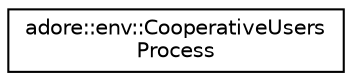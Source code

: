 digraph "Graphical Class Hierarchy"
{
 // LATEX_PDF_SIZE
  edge [fontname="Helvetica",fontsize="10",labelfontname="Helvetica",labelfontsize="10"];
  node [fontname="Helvetica",fontsize="10",shape=record];
  rankdir="LR";
  Node0 [label="adore::env::CooperativeUsers\lProcess",height=0.2,width=0.4,color="black", fillcolor="white", style="filled",URL="$classadore_1_1env_1_1CooperativeUsersProcess.html",tooltip=" "];
}
